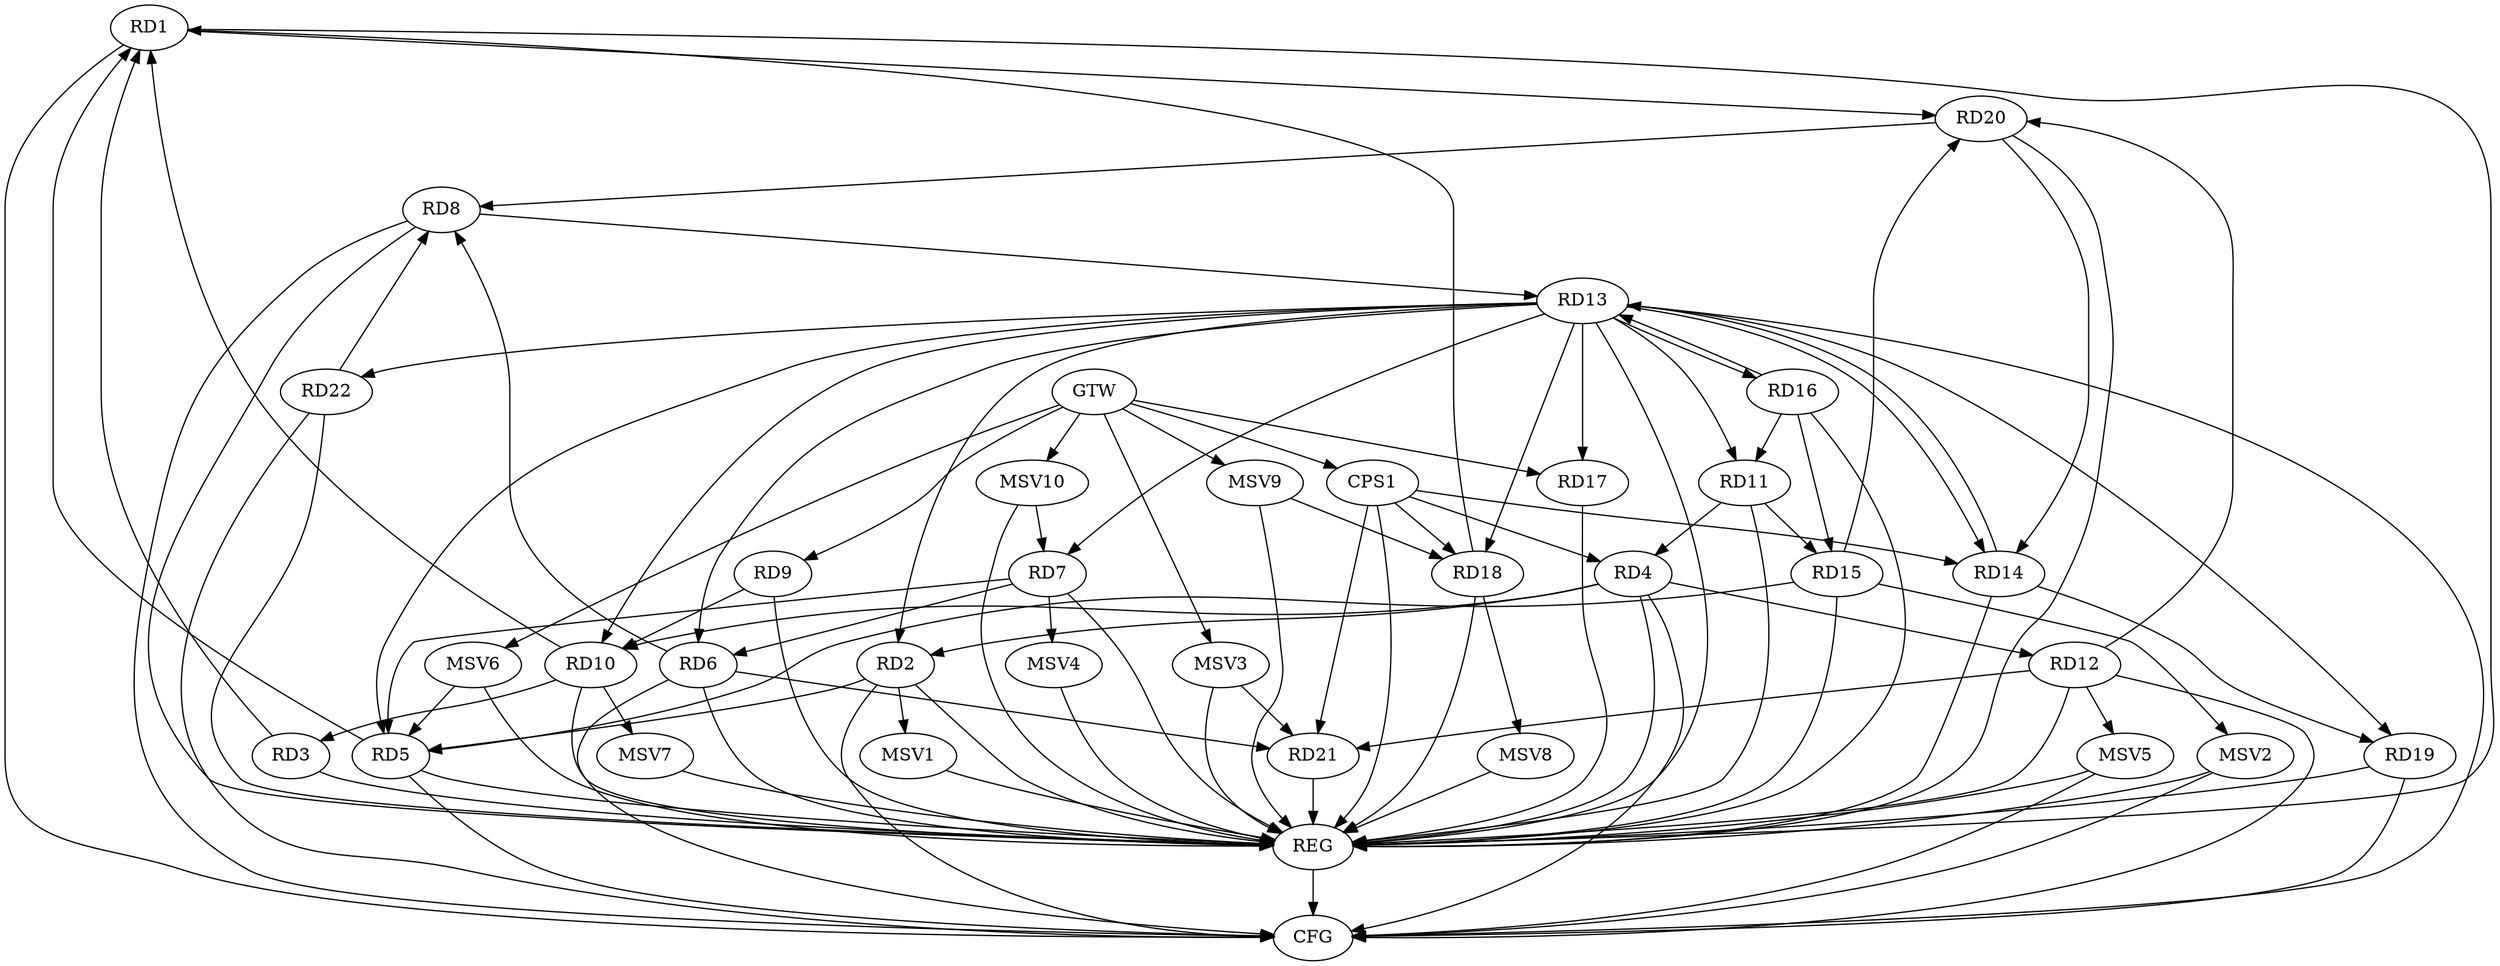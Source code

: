 strict digraph G {
  RD1 [ label="RD1" ];
  RD2 [ label="RD2" ];
  RD3 [ label="RD3" ];
  RD4 [ label="RD4" ];
  RD5 [ label="RD5" ];
  RD6 [ label="RD6" ];
  RD7 [ label="RD7" ];
  RD8 [ label="RD8" ];
  RD9 [ label="RD9" ];
  RD10 [ label="RD10" ];
  RD11 [ label="RD11" ];
  RD12 [ label="RD12" ];
  RD13 [ label="RD13" ];
  RD14 [ label="RD14" ];
  RD15 [ label="RD15" ];
  RD16 [ label="RD16" ];
  RD17 [ label="RD17" ];
  RD18 [ label="RD18" ];
  RD19 [ label="RD19" ];
  RD20 [ label="RD20" ];
  RD21 [ label="RD21" ];
  RD22 [ label="RD22" ];
  CPS1 [ label="CPS1" ];
  GTW [ label="GTW" ];
  REG [ label="REG" ];
  CFG [ label="CFG" ];
  MSV1 [ label="MSV1" ];
  MSV2 [ label="MSV2" ];
  MSV3 [ label="MSV3" ];
  MSV4 [ label="MSV4" ];
  MSV5 [ label="MSV5" ];
  MSV6 [ label="MSV6" ];
  MSV7 [ label="MSV7" ];
  MSV8 [ label="MSV8" ];
  MSV9 [ label="MSV9" ];
  MSV10 [ label="MSV10" ];
  RD3 -> RD1;
  RD5 -> RD1;
  RD10 -> RD1;
  RD18 -> RD1;
  RD1 -> RD20;
  RD4 -> RD2;
  RD2 -> RD5;
  RD10 -> RD3;
  RD4 -> RD10;
  RD11 -> RD4;
  RD4 -> RD12;
  RD7 -> RD5;
  RD15 -> RD5;
  RD7 -> RD6;
  RD6 -> RD8;
  RD6 -> RD21;
  RD13 -> RD7;
  RD8 -> RD13;
  RD20 -> RD8;
  RD22 -> RD8;
  RD9 -> RD10;
  RD13 -> RD11;
  RD11 -> RD15;
  RD16 -> RD11;
  RD12 -> RD20;
  RD12 -> RD21;
  RD13 -> RD14;
  RD14 -> RD13;
  RD16 -> RD13;
  RD13 -> RD19;
  RD14 -> RD19;
  RD20 -> RD14;
  RD16 -> RD15;
  RD15 -> RD20;
  CPS1 -> RD21;
  CPS1 -> RD14;
  CPS1 -> RD18;
  CPS1 -> RD4;
  GTW -> RD9;
  GTW -> RD17;
  GTW -> CPS1;
  RD1 -> REG;
  RD2 -> REG;
  RD3 -> REG;
  RD4 -> REG;
  RD5 -> REG;
  RD6 -> REG;
  RD7 -> REG;
  RD8 -> REG;
  RD9 -> REG;
  RD10 -> REG;
  RD11 -> REG;
  RD12 -> REG;
  RD13 -> REG;
  RD14 -> REG;
  RD15 -> REG;
  RD16 -> REG;
  RD17 -> REG;
  RD18 -> REG;
  RD19 -> REG;
  RD20 -> REG;
  RD21 -> REG;
  RD22 -> REG;
  CPS1 -> REG;
  RD6 -> CFG;
  RD1 -> CFG;
  RD8 -> CFG;
  RD2 -> CFG;
  RD5 -> CFG;
  RD22 -> CFG;
  RD12 -> CFG;
  RD4 -> CFG;
  RD19 -> CFG;
  REG -> CFG;
  RD13 -> CFG;
  RD13 -> RD10;
  RD13 -> RD16;
  RD13 -> RD6;
  RD13 -> RD5;
  RD13 -> RD22;
  RD13 -> RD18;
  RD13 -> RD2;
  RD13 -> RD17;
  RD2 -> MSV1;
  MSV1 -> REG;
  RD15 -> MSV2;
  MSV2 -> REG;
  MSV2 -> CFG;
  MSV3 -> RD21;
  GTW -> MSV3;
  MSV3 -> REG;
  RD7 -> MSV4;
  MSV4 -> REG;
  RD12 -> MSV5;
  MSV5 -> REG;
  MSV5 -> CFG;
  MSV6 -> RD5;
  GTW -> MSV6;
  MSV6 -> REG;
  RD10 -> MSV7;
  MSV7 -> REG;
  RD18 -> MSV8;
  MSV8 -> REG;
  MSV9 -> RD18;
  GTW -> MSV9;
  MSV9 -> REG;
  MSV10 -> RD7;
  GTW -> MSV10;
  MSV10 -> REG;
}
